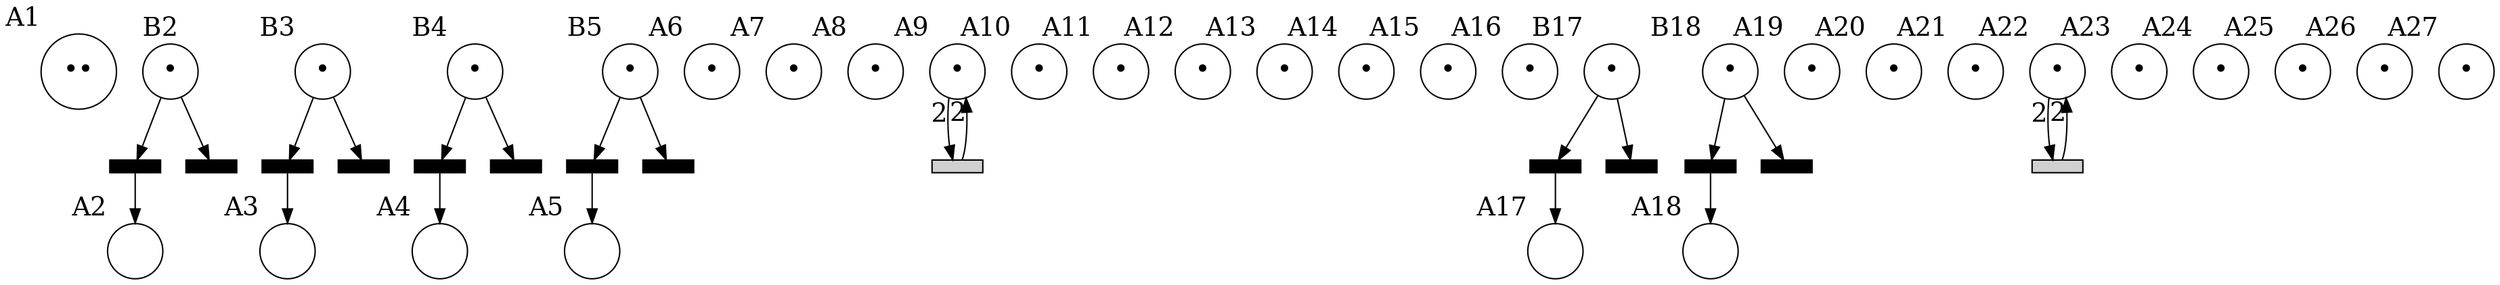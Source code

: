 digraph G {

	node[fontsize=18];
	edge[fontsize=18];
	A1 [shape=circle,xlabel="A1",label="••",pos="0.000000,0.000000!"];
	A2 [shape=circle,xlabel="A2",label=" ",pos="-0.974279,0.487139!"];
	B2 [shape=circle,xlabel="B2",label="•"];
	A3 [shape=circle,xlabel="A3",label=" ",pos="-1.948557,0.974279!"];
	B3 [shape=circle,xlabel="B3",label="•"];
	A4 [shape=circle,xlabel="A4",label=" ",pos="-1.948557,1.948557!"];
	B4 [shape=circle,xlabel="B4",label="•"];
	A5 [shape=circle,xlabel="A5",label=" ",pos="-1.948557,2.922836!"];
	B5 [shape=circle,xlabel="B5",label="•"];
	A6 [shape=circle,xlabel="A6",label="•",pos="-0.974279,3.409975!"];
	A7 [shape=circle,xlabel="A7",label="•",pos="0.000000,3.897114!"];
	A8 [shape=circle,xlabel="A8",label="•",pos="0.974279,3.409975!"];
	A9 [shape=circle,xlabel="A9",label="•",pos="1.948557,2.922836!"];
	A10 [shape=circle,xlabel="A10",label="•",pos="2.922836,2.435696!"];
	A11 [shape=circle,xlabel="A11",label="•",pos="3.897114,1.948557!"];
	A12 [shape=circle,xlabel="A12",label="•",pos="3.897114,0.974279!"];
	A13 [shape=circle,xlabel="A13",label="•",pos="3.897114,0.000000!"];
	A14 [shape=circle,xlabel="A14",label="•",pos="2.922836,-0.487139!"];
	A15 [shape=circle,xlabel="A15",label="•",pos="1.948557,-0.974279!"];
	A16 [shape=circle,xlabel="A16",label="•",pos="0.974279,-0.487139!"];
	A17 [shape=circle,xlabel="A17",label=" ",pos="1.948557,-1.948557!"];
	B17 [shape=circle,xlabel="B17",label="•"];
	A18 [shape=circle,xlabel="A18",label=" ",pos="1.948557,-2.922836!"];
	B18 [shape=circle,xlabel="B18",label="•"];
	A19 [shape=circle,xlabel="A19",label="•",pos="0.974279,-3.409975!"];
	A20 [shape=circle,xlabel="A20",label="•",pos="0.000000,-3.897114!"];
	A21 [shape=circle,xlabel="A21",label="•",pos="-0.974279,-3.409975!"];
	A22 [shape=circle,xlabel="A22",label="•",pos="-1.948557,-2.922836!"];
	A23 [shape=circle,xlabel="A23",label="•",pos="-2.922836,-2.435696!"];
	A24 [shape=circle,xlabel="A24",label="•",pos="-3.897114,-1.948557!"];
	A25 [shape=circle,xlabel="A25",label="•",pos="-3.897114,-0.974279!"];
	A26 [shape=circle,xlabel="A26",label="•",pos="-3.897114,-0.000000!"];
	A27 [shape=circle,xlabel="A27",label="•",pos="-2.922836,0.487139!"];
	tb2 [shape=rect,fixedsize=true,height=0.12,width=0.5,style=filled,fillcolor=black,xlabel="",label=""];
	tAb2 [shape=rect,fixedsize=true,height=0.12,width=0.5,style=filled,fillcolor=black,xlabel="",label=""];
	tb3 [shape=rect,fixedsize=true,height=0.12,width=0.5,style=filled,fillcolor=black,xlabel="",label=""];
	tAb3 [shape=rect,fixedsize=true,height=0.12,width=0.5,style=filled,fillcolor=black,xlabel="",label=""];
	tb4 [shape=rect,fixedsize=true,height=0.12,width=0.5,style=filled,fillcolor=black,xlabel="",label=""];
	tAb4 [shape=rect,fixedsize=true,height=0.12,width=0.5,style=filled,fillcolor=black,xlabel="",label=""];
	tb5 [shape=rect,fixedsize=true,height=0.12,width=0.5,style=filled,fillcolor=black,xlabel="",label=""];
	tAb5 [shape=rect,fixedsize=true,height=0.12,width=0.5,style=filled,fillcolor=black,xlabel="",label=""];
	tb17 [shape=rect,fixedsize=true,height=0.12,width=0.5,style=filled,fillcolor=black,xlabel="",label=""];
	tAb17 [shape=rect,fixedsize=true,height=0.12,width=0.5,style=filled,fillcolor=black,xlabel="",label=""];
	tb18 [shape=rect,fixedsize=true,height=0.12,width=0.5,style=filled,fillcolor=black,xlabel="",label=""];
	tAb18 [shape=rect,fixedsize=true,height=0.12,width=0.5,style=filled,fillcolor=black,xlabel="",label=""];
	tloop9 [shape=rect,fixedsize=true,height=0.12,width=0.5,style=filled,fillcolor="#D0D0D0",xlabel="",label=""];
	tloop22 [shape=rect,fixedsize=true,height=0.12,width=0.5,style=filled,fillcolor="#D0D0D0",xlabel="",label=""];
	B2 -> tb2;
	B2 -> tAb2;
	B3 -> tb3;
	B3 -> tAb3;
	B4 -> tb4;
	B4 -> tAb4;
	B5 -> tb5;
	B5 -> tAb5;
	B17 -> tb17;
	B17 -> tAb17;
	B18 -> tb18;
	B18 -> tAb18;
	A9 -> tloop9 [xlabel="2"];
	A22 -> tloop22 [xlabel="2"];
	tb2 -> A2;
	tb3 -> A3;
	tb4 -> A4;
	tb5 -> A5;
	tb17 -> A17;
	tb18 -> A18;
	tloop9 -> A9 [xlabel="2"];
	tloop22 -> A22 [xlabel="2"];
}

